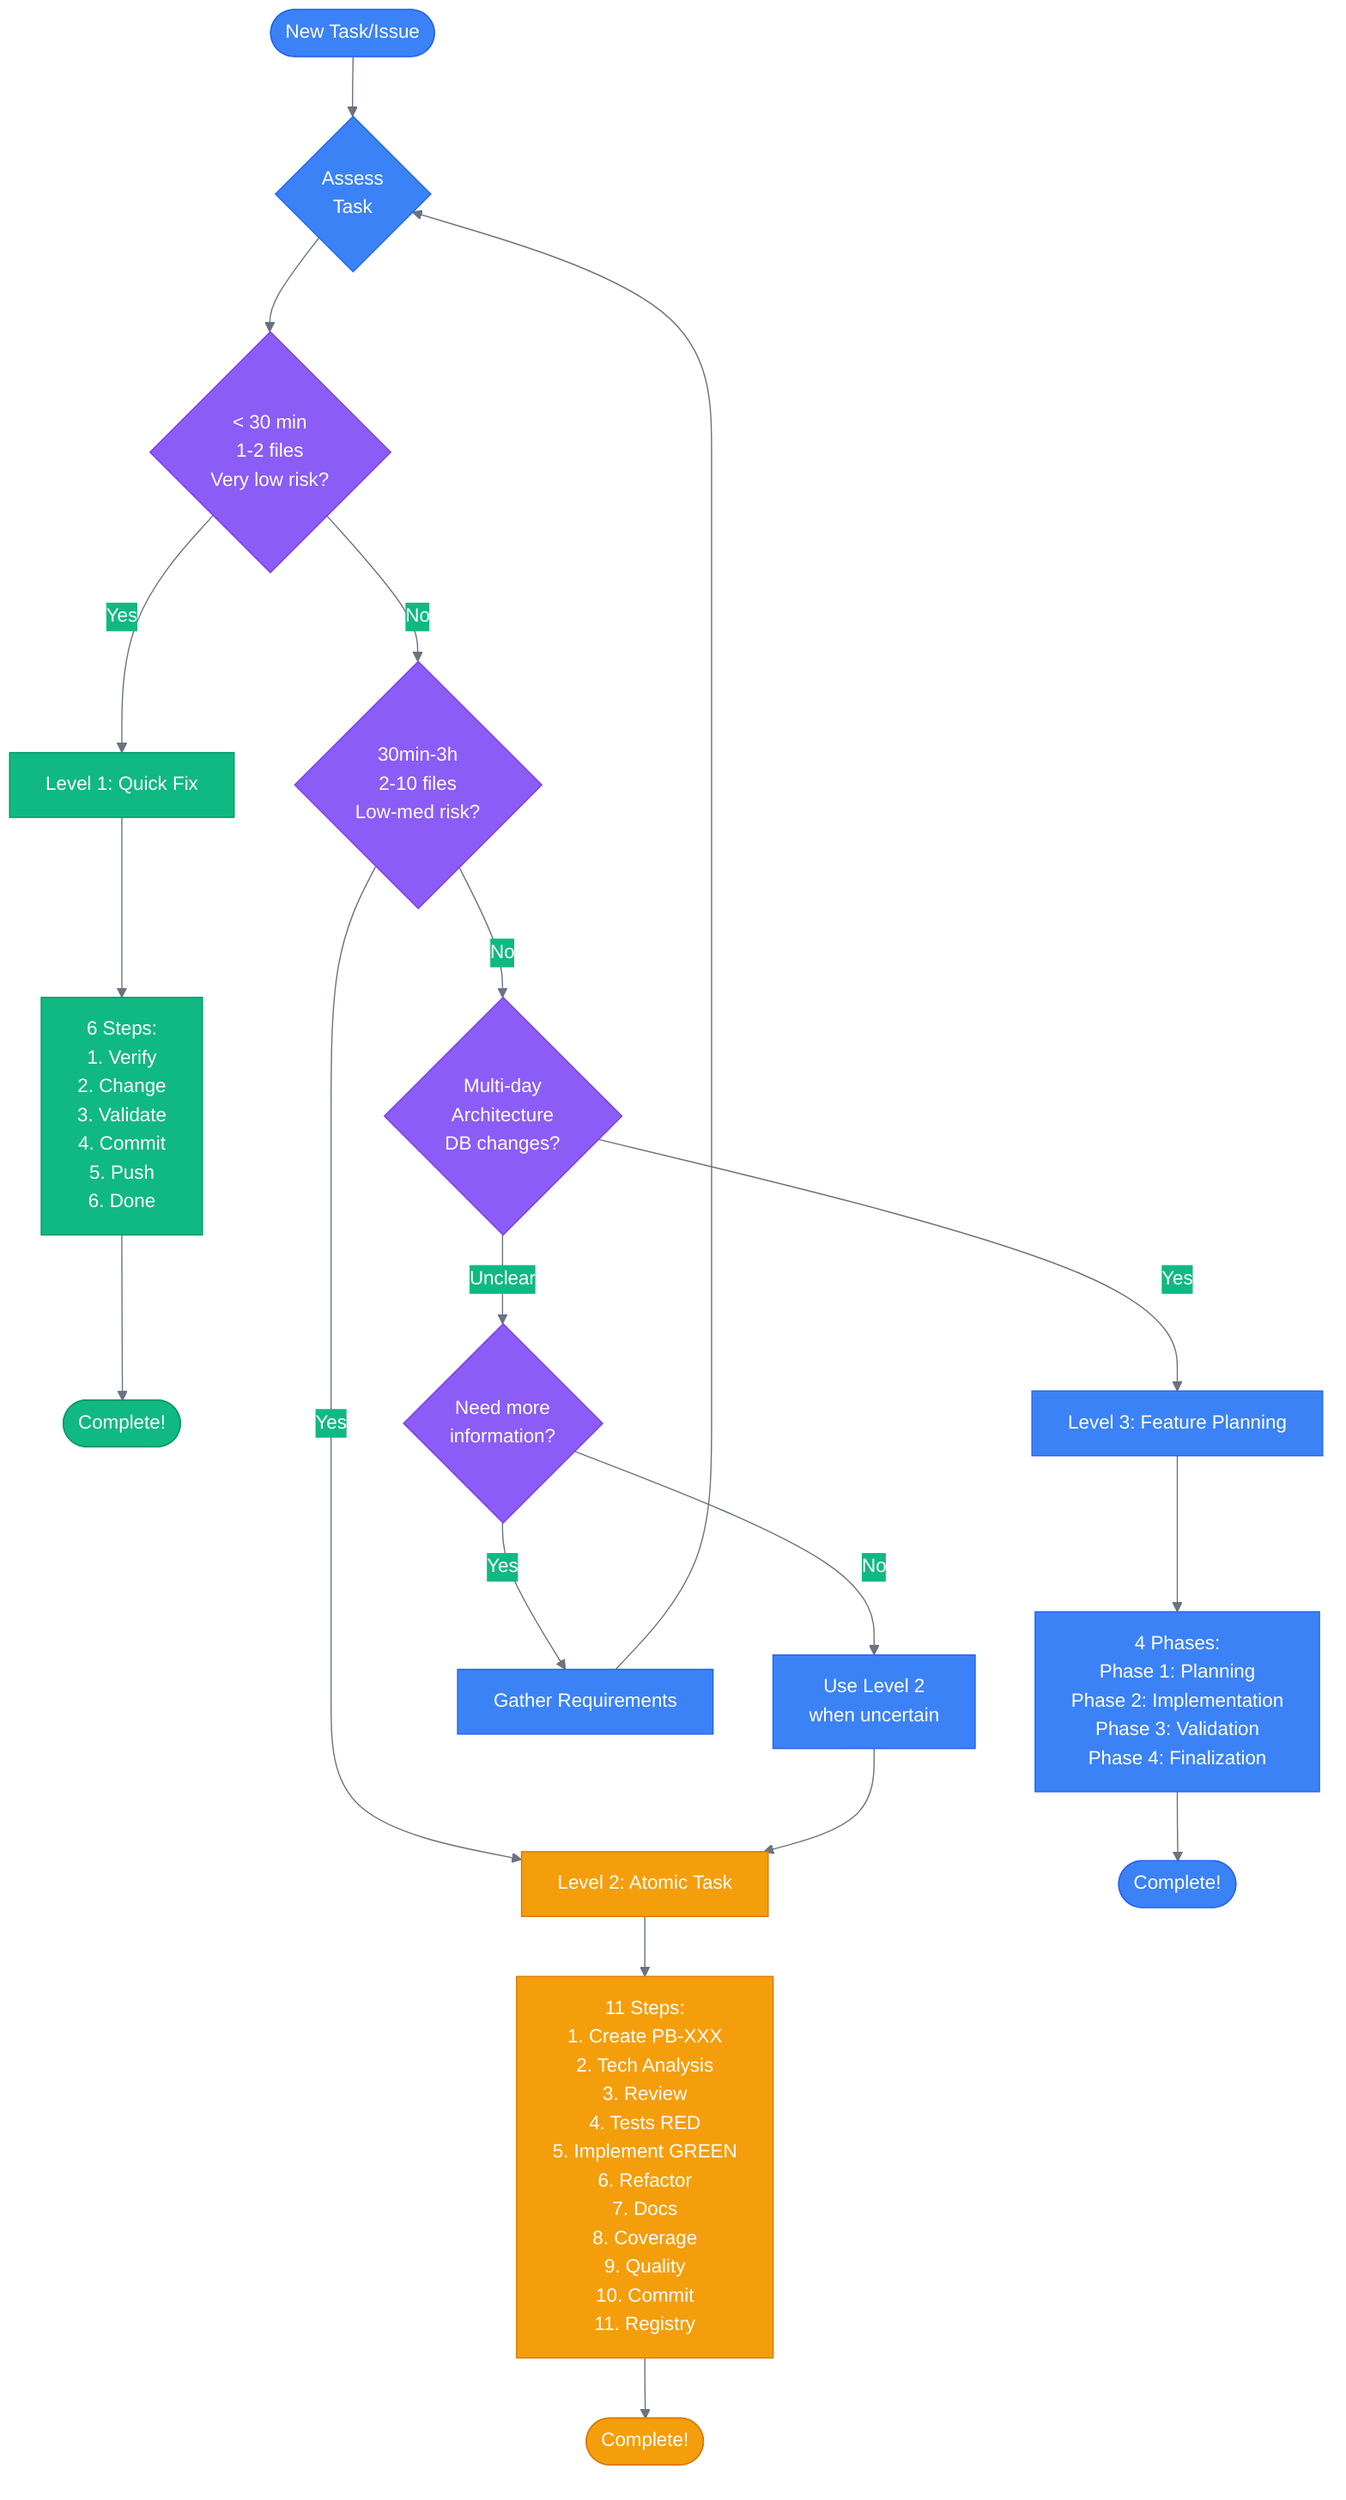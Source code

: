%%{init: {'theme':'base', 'themeVariables': {'primaryColor':'#3B82F6','primaryTextColor':'#fff','primaryBorderColor':'#2563EB','lineColor':'#6B7280','secondaryColor':'#10B981','tertiaryColor':'#F59E0B'}}}%%
flowchart TD
    Start([New Task/Issue]) --> Assess{Assess<br/>Task}
    
    %% Quick Fix Path
    Assess --> QuickCheck{< 30 min<br/>1-2 files<br/>Very low risk?}
    QuickCheck -->|Yes| QuickFix[Level 1: Quick Fix]
    QuickFix --> QuickSteps[6 Steps:<br/>1. Verify<br/>2. Change<br/>3. Validate<br/>4. Commit<br/>5. Push<br/>6. Done]
    QuickSteps --> QuickEnd([Complete!])
    
    %% Atomic Task Path
    QuickCheck -->|No| AtomicCheck{30min-3h<br/>2-10 files<br/>Low-med risk?}
    AtomicCheck -->|Yes| Atomic[Level 2: Atomic Task]
    Atomic --> AtomicSteps[11 Steps:<br/>1. Create PB-XXX<br/>2. Tech Analysis<br/>3. Review<br/>4. Tests RED<br/>5. Implement GREEN<br/>6. Refactor<br/>7. Docs<br/>8. Coverage<br/>9. Quality<br/>10. Commit<br/>11. Registry]
    AtomicSteps --> AtomicEnd([Complete!])
    
    %% Feature Planning Path
    AtomicCheck -->|No| FeatureCheck{Multi-day<br/>Architecture<br/>DB changes?}
    FeatureCheck -->|Yes| Feature[Level 3: Feature Planning]
    Feature --> FeatureSteps[4 Phases:<br/>Phase 1: Planning<br/>Phase 2: Implementation<br/>Phase 3: Validation<br/>Phase 4: Finalization]
    FeatureSteps --> FeatureEnd([Complete!])
    
    %% Error handling
    FeatureCheck -->|Unclear| Clarify{Need more<br/>information?}
    Clarify -->|Yes| Gather[Gather Requirements]
    Gather --> Assess
    Clarify -->|No| DefaultPath[Use Level 2<br/>when uncertain]
    DefaultPath --> Atomic
    
    classDef quickClass fill:#10B981,stroke:#059669,color:#fff
    classDef atomicClass fill:#F59E0B,stroke:#D97706,color:#fff
    classDef featureClass fill:#3B82F6,stroke:#2563EB,color:#fff
    classDef decisionClass fill:#8B5CF6,stroke:#7C3AED,color:#fff
    
    class QuickFix,QuickSteps,QuickEnd quickClass
    class Atomic,AtomicSteps,AtomicEnd atomicClass
    class Feature,FeatureSteps,FeatureEnd featureClass
    class QuickCheck,AtomicCheck,FeatureCheck,Clarify decisionClass